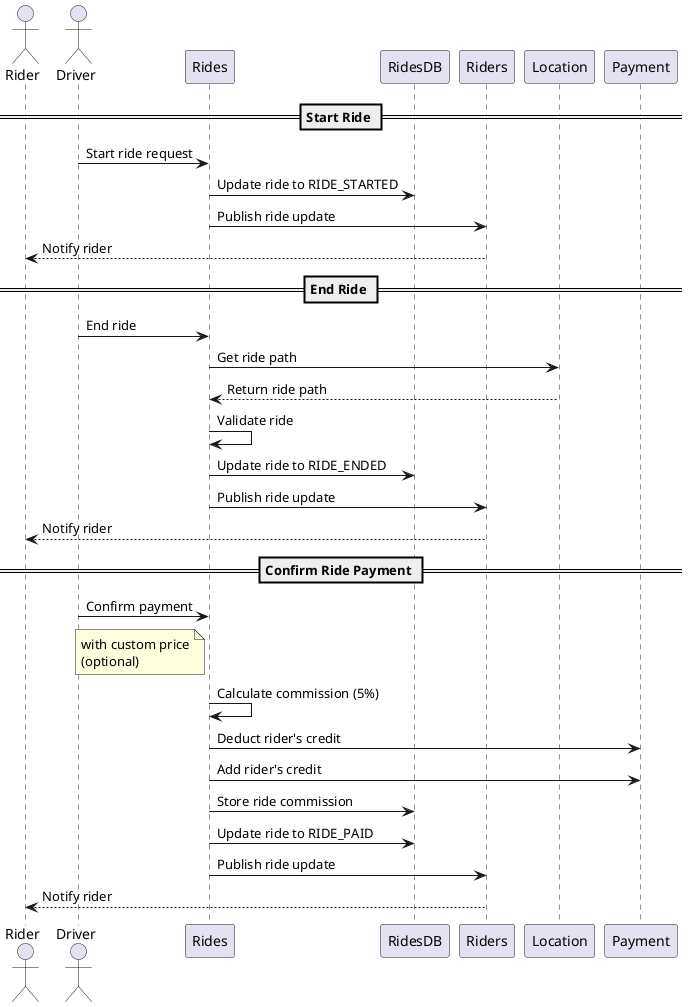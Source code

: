 @startuml Stop Ride Flow

actor Rider
actor Driver

== Start Ride ==
Driver->Rides: Start ride request
Rides->RidesDB: Update ride to RIDE_STARTED
Rides->Riders: Publish ride update
Riders-->Rider: Notify rider

== End Ride ==
Driver->Rides: End ride
Rides->Location: Get ride path
Location-->Rides: Return ride path
Rides->Rides: Validate ride
Rides->RidesDB: Update ride to RIDE_ENDED
Rides->Riders: Publish ride update
Riders-->Rider: Notify rider

== Confirm Ride Payment ==
Driver->Rides: Confirm payment
note left of Rides
with custom price
(optional)
end note
Rides->Rides: Calculate commission (5%)
Rides->Payment: Deduct rider's credit
Rides->Payment: Add rider's credit
Rides->RidesDB: Store ride commission
Rides->RidesDB: Update ride to RIDE_PAID
Rides->Riders: Publish ride update
Riders-->Rider: Notify rider

@enduml